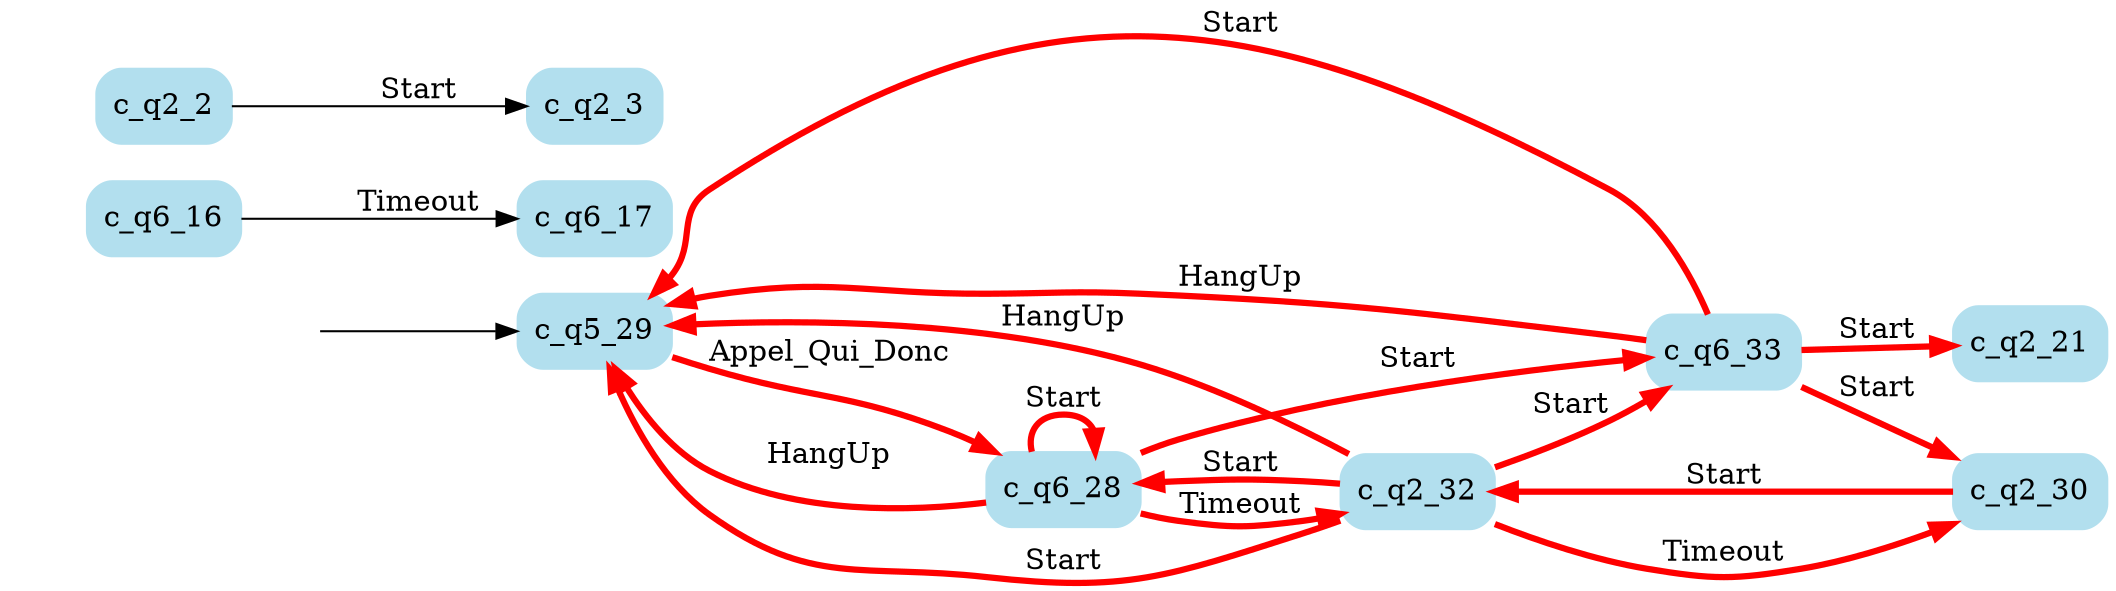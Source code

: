 digraph G {

	rankdir = LR;

	start_c_q5_29[style=invisible];

	node[shape=box, style="rounded, filled", color=lightblue2];

	c_q6_28[label="c_q6_28"];
	c_q2_30[label="c_q2_30"];
	c_q6_17[label="c_q6_17"];
	c_q2_3[label="c_q2_3"];
	c_q2_32[label="c_q2_32"];
	c_q2_21[label="c_q2_21"];
	c_q6_33[label="c_q6_33"];
	c_q2_2[label="c_q2_2"];
	c_q5_29[label="c_q5_29"];
	c_q6_16[label="c_q6_16"];

	start_c_q5_29 -> c_q5_29;
	c_q5_29 -> c_q6_28[label="Appel_Qui_Donc", penwidth=3, color=red];
	c_q2_2 -> c_q2_3[label="Start"];
	c_q2_32 -> c_q2_30[label="Timeout", penwidth=3, color=red];
	c_q2_32 -> c_q5_29[label="Start", penwidth=3, color=red];
	c_q2_32 -> c_q5_29[label="HangUp", penwidth=3, color=red];
	c_q2_32 -> c_q6_28[label="Start", penwidth=3, color=red];
	c_q6_28 -> c_q6_33[label="Start", penwidth=3, color=red];
	c_q6_28 -> c_q6_28[label="Start", penwidth=3, color=red];
	c_q6_16 -> c_q6_17[label="Timeout"];
	c_q6_33 -> c_q2_30[label="Start", penwidth=3, color=red];
	c_q6_33 -> c_q2_21[label="Start", penwidth=3, color=red];
	c_q6_28 -> c_q2_32[label="Timeout", penwidth=3, color=red];
	c_q6_33 -> c_q5_29[label="Start", penwidth=3, color=red];
	c_q6_33 -> c_q5_29[label="HangUp", penwidth=3, color=red];
	c_q6_28 -> c_q5_29[label="HangUp", penwidth=3, color=red];
	c_q2_30 -> c_q2_32[label="Start", penwidth=3, color=red];
	c_q2_32 -> c_q6_33[label="Start", penwidth=3, color=red];

}